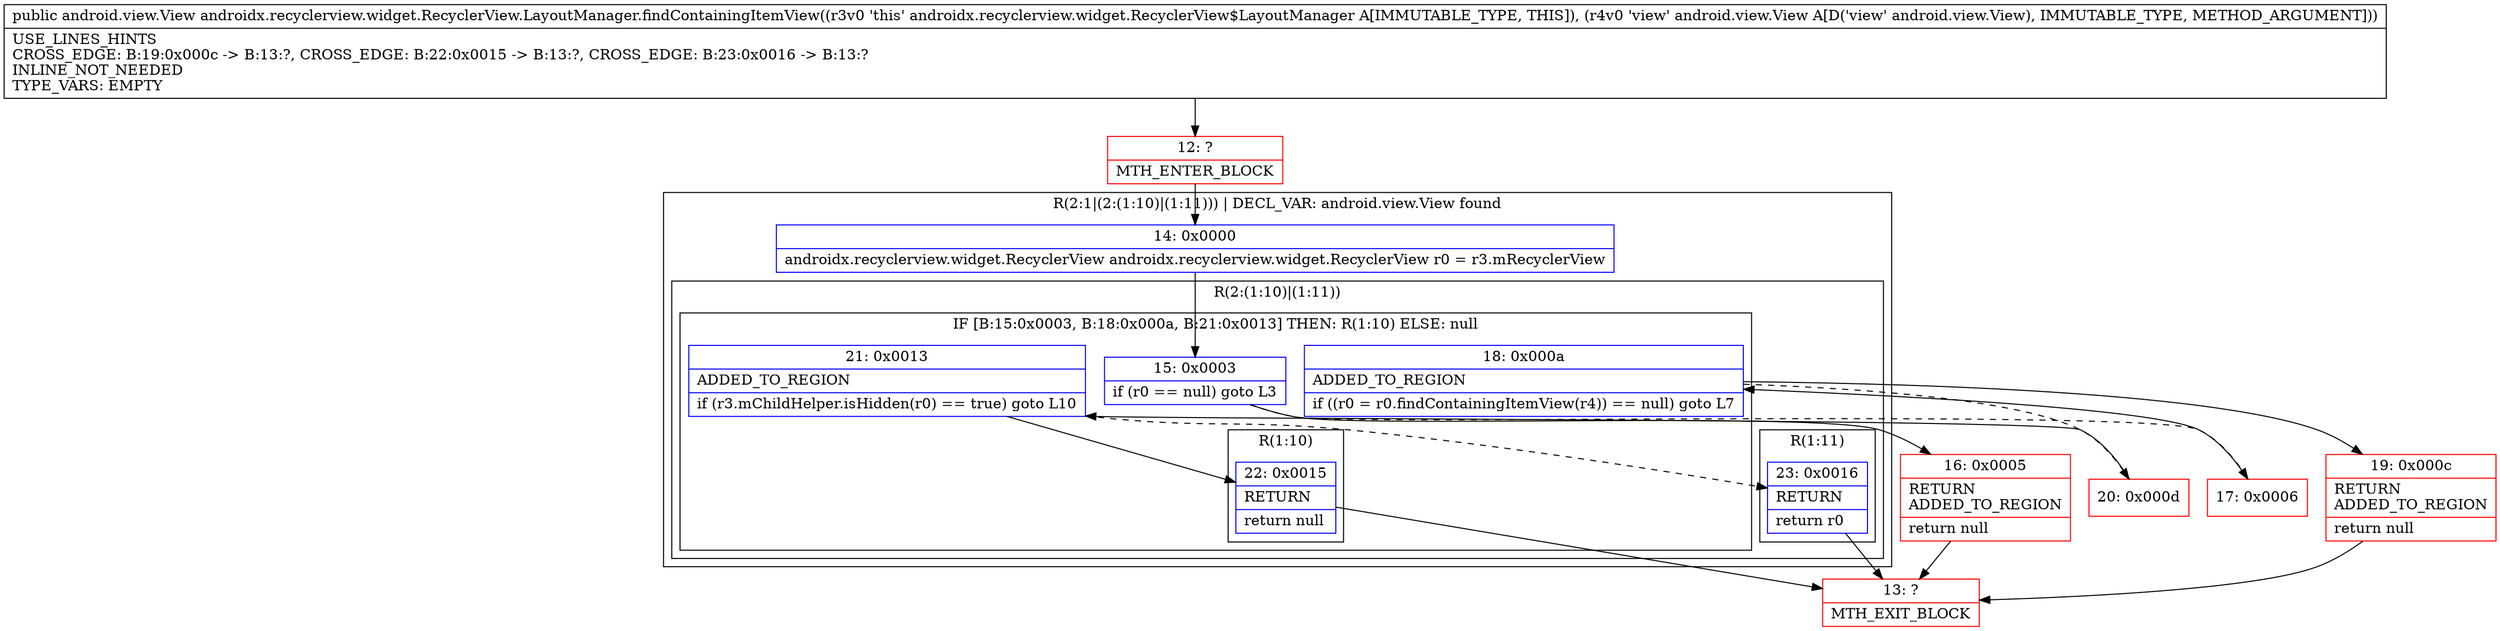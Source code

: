 digraph "CFG forandroidx.recyclerview.widget.RecyclerView.LayoutManager.findContainingItemView(Landroid\/view\/View;)Landroid\/view\/View;" {
subgraph cluster_Region_1542048252 {
label = "R(2:1|(2:(1:10)|(1:11))) | DECL_VAR: android.view.View found\l";
node [shape=record,color=blue];
Node_14 [shape=record,label="{14\:\ 0x0000|androidx.recyclerview.widget.RecyclerView androidx.recyclerview.widget.RecyclerView r0 = r3.mRecyclerView\l}"];
subgraph cluster_Region_1284247803 {
label = "R(2:(1:10)|(1:11))";
node [shape=record,color=blue];
subgraph cluster_IfRegion_1178094132 {
label = "IF [B:15:0x0003, B:18:0x000a, B:21:0x0013] THEN: R(1:10) ELSE: null";
node [shape=record,color=blue];
Node_15 [shape=record,label="{15\:\ 0x0003|if (r0 == null) goto L3\l}"];
Node_18 [shape=record,label="{18\:\ 0x000a|ADDED_TO_REGION\l|if ((r0 = r0.findContainingItemView(r4)) == null) goto L7\l}"];
Node_21 [shape=record,label="{21\:\ 0x0013|ADDED_TO_REGION\l|if (r3.mChildHelper.isHidden(r0) == true) goto L10\l}"];
subgraph cluster_Region_1065983785 {
label = "R(1:10)";
node [shape=record,color=blue];
Node_22 [shape=record,label="{22\:\ 0x0015|RETURN\l|return null\l}"];
}
}
subgraph cluster_Region_508158698 {
label = "R(1:11)";
node [shape=record,color=blue];
Node_23 [shape=record,label="{23\:\ 0x0016|RETURN\l|return r0\l}"];
}
}
}
Node_12 [shape=record,color=red,label="{12\:\ ?|MTH_ENTER_BLOCK\l}"];
Node_16 [shape=record,color=red,label="{16\:\ 0x0005|RETURN\lADDED_TO_REGION\l|return null\l}"];
Node_13 [shape=record,color=red,label="{13\:\ ?|MTH_EXIT_BLOCK\l}"];
Node_17 [shape=record,color=red,label="{17\:\ 0x0006}"];
Node_19 [shape=record,color=red,label="{19\:\ 0x000c|RETURN\lADDED_TO_REGION\l|return null\l}"];
Node_20 [shape=record,color=red,label="{20\:\ 0x000d}"];
MethodNode[shape=record,label="{public android.view.View androidx.recyclerview.widget.RecyclerView.LayoutManager.findContainingItemView((r3v0 'this' androidx.recyclerview.widget.RecyclerView$LayoutManager A[IMMUTABLE_TYPE, THIS]), (r4v0 'view' android.view.View A[D('view' android.view.View), IMMUTABLE_TYPE, METHOD_ARGUMENT]))  | USE_LINES_HINTS\lCROSS_EDGE: B:19:0x000c \-\> B:13:?, CROSS_EDGE: B:22:0x0015 \-\> B:13:?, CROSS_EDGE: B:23:0x0016 \-\> B:13:?\lINLINE_NOT_NEEDED\lTYPE_VARS: EMPTY\l}"];
MethodNode -> Node_12;Node_14 -> Node_15;
Node_15 -> Node_16;
Node_15 -> Node_17[style=dashed];
Node_18 -> Node_19;
Node_18 -> Node_20[style=dashed];
Node_21 -> Node_22;
Node_21 -> Node_23[style=dashed];
Node_22 -> Node_13;
Node_23 -> Node_13;
Node_12 -> Node_14;
Node_16 -> Node_13;
Node_17 -> Node_18;
Node_19 -> Node_13;
Node_20 -> Node_21;
}

